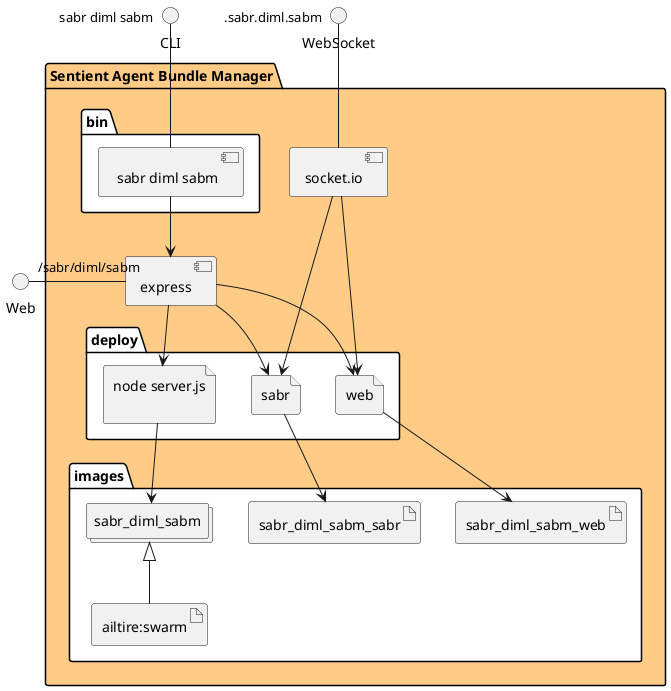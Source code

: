 @startuml
  interface CLI
  interface Web
  interface WebSocket
package "Sentient Agent Bundle Manager" #ffcc88 {
  component express as REST
  component socket.io as socket
  folder bin #ffffff {
    component " sabr diml sabm" as binName
  }
  binName --> REST

  folder deploy #ffffff {
      file "node server.js\n" as sabr_diml_sabm_container
      REST --> sabr_diml_sabm_container

  
    file "web" as web_container
    REST --> web_container
    socket ---> web_container
  
    file "sabr" as sabr_container
    REST --> sabr_container
    socket ---> sabr_container
  
  }
  folder images #ffffff {
    collections "sabr_diml_sabm" as sabr_diml_sabmimage
    artifact "ailtire:swarm" as ailtireswarm
    sabr_diml_sabmimage <|-- ailtireswarm
    sabr_diml_sabm_container --> sabr_diml_sabmimage

  
      artifact "sabr_diml_sabm_web" as sabr_diml_sabm_web
      web_container --> sabr_diml_sabm_web
    
      artifact "sabr_diml_sabm_sabr" as sabr_diml_sabm_sabr
      sabr_container --> sabr_diml_sabm_sabr
    
  }
}
CLI " sabr diml sabm" -- binName
Web "/sabr/diml/sabm" - REST
WebSocket ".sabr.diml.sabm" -- socket

@enduml
